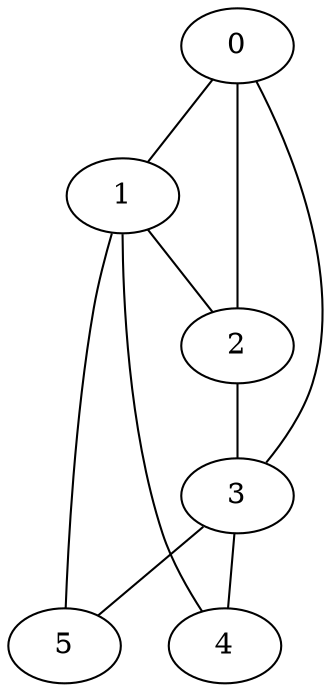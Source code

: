strict graph {
0;
1;
2;
3;
4;
5;
0 -- 1;
0 -- 2;
0 -- 3;
1 -- 2;
2 -- 3;
1 -- 4;
1 -- 5;
3 -- 4;
3 -- 5;
}

